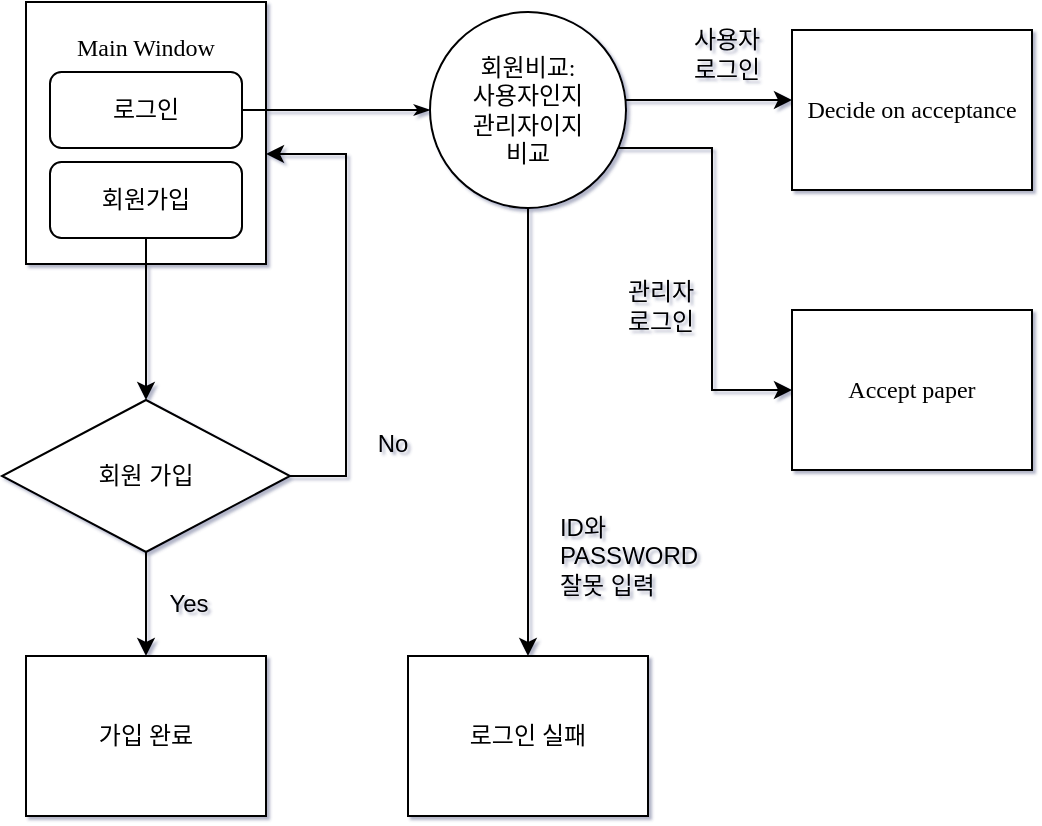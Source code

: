 <mxfile version="20.6.0" type="github">
  <diagram name="Page-1" id="8ce9d11a-91a2-4d17-14d8-a56ed91bf033">
    <mxGraphModel dx="631" dy="669" grid="0" gridSize="10" guides="1" tooltips="1" connect="1" arrows="1" fold="1" page="1" pageScale="1" pageWidth="1100" pageHeight="850" math="0" shadow="1">
      <root>
        <mxCell id="0" />
        <mxCell id="1" parent="0" />
        <mxCell id="17ea667e15c223fc-2" value="Main Window&lt;br&gt;&lt;br&gt;&lt;br&gt;&lt;br&gt;&lt;br&gt;&lt;br&gt;&lt;br&gt;" style="rounded=0;whiteSpace=wrap;html=1;shadow=0;labelBackgroundColor=none;strokeWidth=1;fontFamily=Verdana;fontSize=12;align=center;" parent="1" vertex="1">
          <mxGeometry x="173" y="176" width="120" height="131" as="geometry" />
        </mxCell>
        <mxCell id="17ea667e15c223fc-29" style="edgeStyle=orthogonalEdgeStyle;rounded=0;html=1;labelBackgroundColor=none;startArrow=none;startFill=0;startSize=5;endArrow=classicThin;endFill=1;endSize=5;jettySize=auto;orthogonalLoop=1;strokeWidth=1;fontFamily=Verdana;fontSize=8;" parent="1" source="OvvIX8w5NkYmFeoSIvcE-19" target="17ea667e15c223fc-3" edge="1">
          <mxGeometry relative="1" as="geometry" />
        </mxCell>
        <mxCell id="OvvIX8w5NkYmFeoSIvcE-1" value="" style="edgeStyle=orthogonalEdgeStyle;rounded=0;orthogonalLoop=1;jettySize=auto;html=1;" edge="1" parent="1" source="OvvIX8w5NkYmFeoSIvcE-20" target="tJq79hxkCniUAR50rcdf-1">
          <mxGeometry relative="1" as="geometry" />
        </mxCell>
        <mxCell id="OvvIX8w5NkYmFeoSIvcE-10" value="" style="edgeStyle=orthogonalEdgeStyle;rounded=0;orthogonalLoop=1;jettySize=auto;html=1;" edge="1" parent="1" source="17ea667e15c223fc-3" target="17ea667e15c223fc-8">
          <mxGeometry relative="1" as="geometry">
            <Array as="points">
              <mxPoint x="424" y="450" />
              <mxPoint x="424" y="450" />
            </Array>
          </mxGeometry>
        </mxCell>
        <mxCell id="OvvIX8w5NkYmFeoSIvcE-11" value="" style="edgeStyle=orthogonalEdgeStyle;rounded=0;orthogonalLoop=1;jettySize=auto;html=1;labelBackgroundColor=default;" edge="1" parent="1" source="17ea667e15c223fc-3" target="17ea667e15c223fc-23">
          <mxGeometry relative="1" as="geometry">
            <Array as="points">
              <mxPoint x="516" y="249" />
              <mxPoint x="516" y="370" />
            </Array>
          </mxGeometry>
        </mxCell>
        <mxCell id="OvvIX8w5NkYmFeoSIvcE-12" value="" style="edgeStyle=orthogonalEdgeStyle;rounded=0;orthogonalLoop=1;jettySize=auto;html=1;" edge="1" parent="1" source="17ea667e15c223fc-3" target="17ea667e15c223fc-14">
          <mxGeometry relative="1" as="geometry">
            <Array as="points">
              <mxPoint x="513" y="225" />
              <mxPoint x="513" y="225" />
            </Array>
          </mxGeometry>
        </mxCell>
        <mxCell id="17ea667e15c223fc-3" value="회원비교:&lt;br&gt;사용자인지&lt;br&gt;관리자이지&lt;br&gt;비교" style="ellipse;whiteSpace=wrap;html=1;rounded=0;shadow=0;labelBackgroundColor=none;strokeWidth=1;fontFamily=Verdana;fontSize=12;align=center;" parent="1" vertex="1">
          <mxGeometry x="375" y="181" width="98" height="98" as="geometry" />
        </mxCell>
        <mxCell id="17ea667e15c223fc-7" value="가입 완료" style="rounded=0;whiteSpace=wrap;html=1;shadow=0;labelBackgroundColor=none;strokeWidth=1;fontFamily=Verdana;fontSize=12;align=center;" parent="1" vertex="1">
          <mxGeometry x="173" y="503" width="120" height="80" as="geometry" />
        </mxCell>
        <mxCell id="17ea667e15c223fc-8" value="로그인 실패" style="rounded=0;whiteSpace=wrap;html=1;shadow=0;labelBackgroundColor=none;strokeWidth=1;fontFamily=Verdana;fontSize=12;align=center;" parent="1" vertex="1">
          <mxGeometry x="364" y="503" width="120" height="80" as="geometry" />
        </mxCell>
        <mxCell id="17ea667e15c223fc-14" value="Decide on acceptance" style="rounded=0;whiteSpace=wrap;html=1;shadow=0;labelBackgroundColor=none;strokeWidth=1;fontFamily=Verdana;fontSize=12;align=center;" parent="1" vertex="1">
          <mxGeometry x="556" y="190" width="120" height="80" as="geometry" />
        </mxCell>
        <mxCell id="17ea667e15c223fc-23" value="Accept paper" style="rounded=0;whiteSpace=wrap;html=1;shadow=0;labelBackgroundColor=none;strokeWidth=1;fontFamily=Verdana;fontSize=12;align=center;" parent="1" vertex="1">
          <mxGeometry x="556" y="330" width="120" height="80" as="geometry" />
        </mxCell>
        <mxCell id="OvvIX8w5NkYmFeoSIvcE-3" value="" style="edgeStyle=orthogonalEdgeStyle;rounded=0;orthogonalLoop=1;jettySize=auto;html=1;" edge="1" parent="1" source="tJq79hxkCniUAR50rcdf-1" target="17ea667e15c223fc-7">
          <mxGeometry relative="1" as="geometry" />
        </mxCell>
        <mxCell id="OvvIX8w5NkYmFeoSIvcE-6" value="" style="edgeStyle=orthogonalEdgeStyle;rounded=0;orthogonalLoop=1;jettySize=auto;html=1;shadow=0;" edge="1" parent="1" source="tJq79hxkCniUAR50rcdf-1" target="17ea667e15c223fc-2">
          <mxGeometry relative="1" as="geometry">
            <mxPoint x="294" y="271" as="targetPoint" />
            <Array as="points">
              <mxPoint x="333" y="413" />
              <mxPoint x="333" y="252" />
            </Array>
          </mxGeometry>
        </mxCell>
        <mxCell id="tJq79hxkCniUAR50rcdf-1" value="회원 가입" style="strokeWidth=1;html=1;shape=mxgraph.flowchart.decision;whiteSpace=wrap;labelBorderColor=none;gradientColor=none;" parent="1" vertex="1">
          <mxGeometry x="161" y="375" width="144" height="76" as="geometry" />
        </mxCell>
        <mxCell id="OvvIX8w5NkYmFeoSIvcE-13" value="&lt;div style=&quot;text-align: justify;&quot;&gt;&lt;span style=&quot;background-color: initial;&quot;&gt;ID와&lt;/span&gt;&lt;/div&gt;&lt;div style=&quot;text-align: justify;&quot;&gt;&lt;span style=&quot;background-color: initial;&quot;&gt;PASSWORD&lt;/span&gt;&lt;/div&gt;&lt;div style=&quot;text-align: justify;&quot;&gt;&lt;span style=&quot;background-color: initial;&quot;&gt;잘못 입력&lt;/span&gt;&lt;/div&gt;" style="text;html=1;resizable=0;autosize=1;align=center;verticalAlign=middle;points=[];fillColor=none;strokeColor=none;rounded=0;" vertex="1" parent="1">
          <mxGeometry x="430" y="425" width="87" height="55" as="geometry" />
        </mxCell>
        <mxCell id="OvvIX8w5NkYmFeoSIvcE-15" value="&lt;div style=&quot;text-align: justify;&quot;&gt;관리자&lt;br&gt;로그인&lt;/div&gt;" style="text;html=1;resizable=0;autosize=1;align=center;verticalAlign=middle;points=[];fillColor=none;strokeColor=none;rounded=0;" vertex="1" parent="1">
          <mxGeometry x="463" y="307" width="54" height="41" as="geometry" />
        </mxCell>
        <mxCell id="OvvIX8w5NkYmFeoSIvcE-16" value="&lt;div style=&quot;text-align: justify;&quot;&gt;사용자&lt;/div&gt;&lt;div style=&quot;text-align: justify;&quot;&gt;로그인&lt;/div&gt;" style="text;html=1;resizable=0;autosize=1;align=center;verticalAlign=middle;points=[];fillColor=none;strokeColor=none;rounded=0;" vertex="1" parent="1">
          <mxGeometry x="496" y="181" width="54" height="41" as="geometry" />
        </mxCell>
        <mxCell id="OvvIX8w5NkYmFeoSIvcE-17" value="&lt;div style=&quot;text-align: justify;&quot;&gt;No&lt;/div&gt;" style="text;html=1;resizable=0;autosize=1;align=center;verticalAlign=middle;points=[];fillColor=none;strokeColor=none;rounded=0;" vertex="1" parent="1">
          <mxGeometry x="339" y="384" width="33" height="26" as="geometry" />
        </mxCell>
        <mxCell id="OvvIX8w5NkYmFeoSIvcE-18" value="&lt;div style=&quot;text-align: justify;&quot;&gt;Yes&lt;/div&gt;" style="text;html=1;resizable=0;autosize=1;align=center;verticalAlign=middle;points=[];fillColor=none;strokeColor=none;rounded=0;" vertex="1" parent="1">
          <mxGeometry x="235" y="464" width="38" height="26" as="geometry" />
        </mxCell>
        <mxCell id="OvvIX8w5NkYmFeoSIvcE-19" value="로그인" style="rounded=1;whiteSpace=wrap;html=1;" vertex="1" parent="1">
          <mxGeometry x="185" y="211" width="96" height="38" as="geometry" />
        </mxCell>
        <mxCell id="OvvIX8w5NkYmFeoSIvcE-20" value="회원가입" style="rounded=1;whiteSpace=wrap;html=1;" vertex="1" parent="1">
          <mxGeometry x="185" y="256" width="96" height="38" as="geometry" />
        </mxCell>
      </root>
    </mxGraphModel>
  </diagram>
</mxfile>
